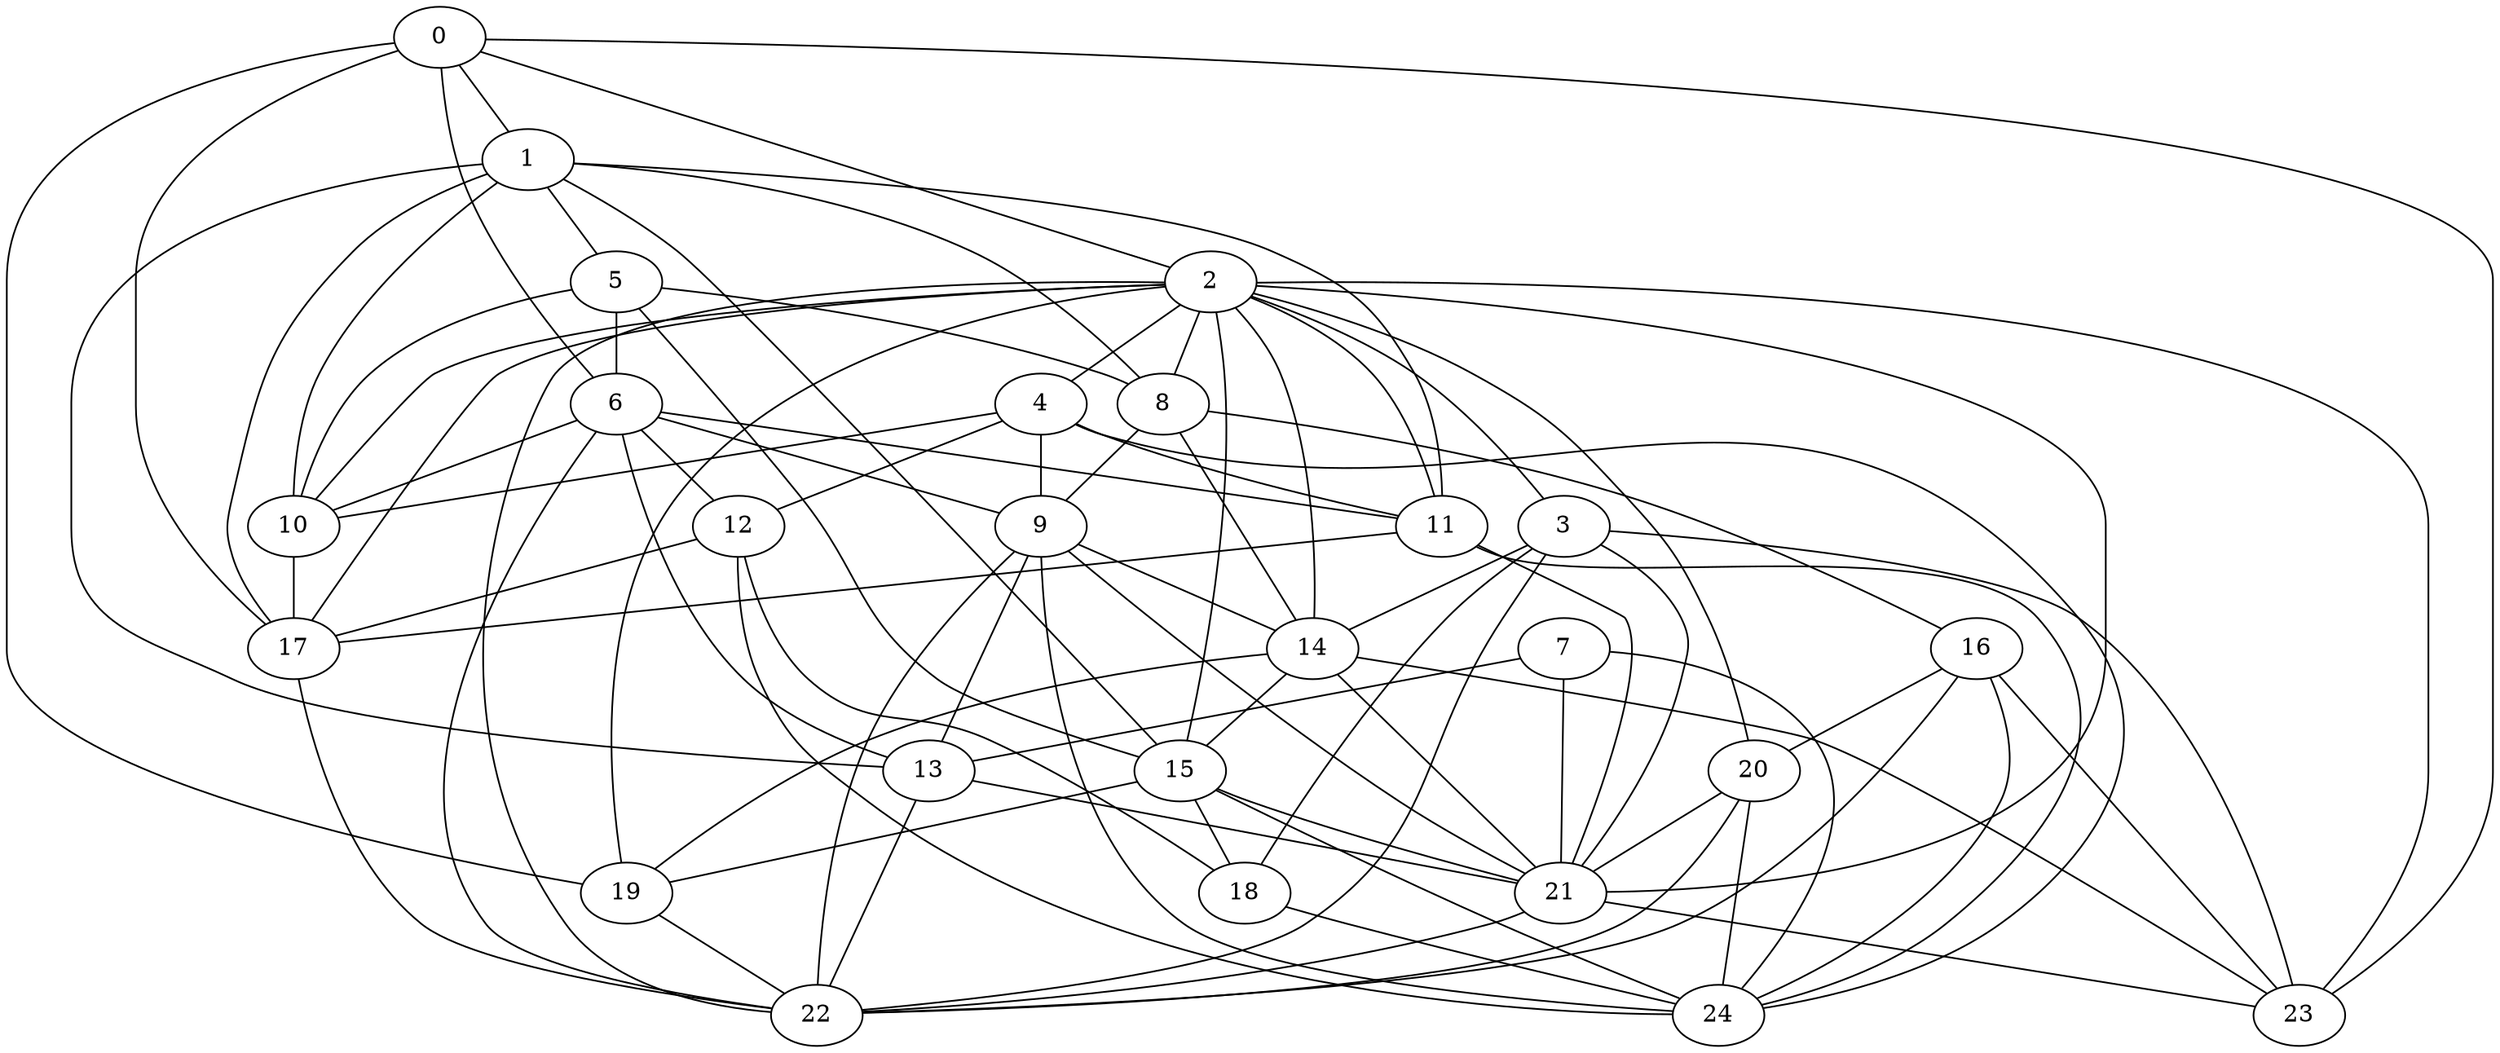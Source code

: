 strict graph "gnp_random_graph(25,0.25)" {
0;
1;
2;
3;
4;
5;
6;
7;
8;
9;
10;
11;
12;
13;
14;
15;
16;
17;
18;
19;
20;
21;
22;
23;
24;
0 -- 1  [is_available=True, prob="1.0"];
0 -- 2  [is_available=True, prob="0.978253818167"];
0 -- 6  [is_available=True, prob="0.864245230321"];
0 -- 17  [is_available=True, prob="0.773092399971"];
0 -- 19  [is_available=True, prob="0.52588650933"];
0 -- 23  [is_available=True, prob="0.478724771277"];
1 -- 5  [is_available=True, prob="0.750208208152"];
1 -- 8  [is_available=True, prob="1.0"];
1 -- 10  [is_available=True, prob="0.981092801519"];
1 -- 11  [is_available=True, prob="1.0"];
1 -- 13  [is_available=True, prob="0.0498871870445"];
1 -- 15  [is_available=True, prob="0.219198858202"];
1 -- 17  [is_available=True, prob="0.777720769837"];
2 -- 3  [is_available=True, prob="0.689697904973"];
2 -- 4  [is_available=True, prob="0.39681619218"];
2 -- 8  [is_available=True, prob="0.705775314767"];
2 -- 10  [is_available=True, prob="0.250618555882"];
2 -- 11  [is_available=True, prob="1.0"];
2 -- 14  [is_available=True, prob="0.437926012539"];
2 -- 15  [is_available=True, prob="0.508205434222"];
2 -- 17  [is_available=True, prob="0.947422173968"];
2 -- 19  [is_available=True, prob="0.649542138471"];
2 -- 20  [is_available=True, prob="0.74232979266"];
2 -- 21  [is_available=True, prob="0.827016876525"];
2 -- 22  [is_available=True, prob="1.0"];
2 -- 23  [is_available=True, prob="0.684533898524"];
3 -- 14  [is_available=True, prob="0.825962107584"];
3 -- 18  [is_available=True, prob="0.772169683147"];
3 -- 21  [is_available=True, prob="0.816670879478"];
3 -- 22  [is_available=True, prob="1.0"];
3 -- 23  [is_available=True, prob="0.404833444537"];
4 -- 9  [is_available=True, prob="0.0823313607719"];
4 -- 10  [is_available=True, prob="0.461136436968"];
4 -- 11  [is_available=True, prob="1.0"];
4 -- 12  [is_available=True, prob="0.0663806212457"];
4 -- 24  [is_available=True, prob="0.545297659583"];
5 -- 8  [is_available=True, prob="0.289766575028"];
5 -- 10  [is_available=True, prob="0.828758106442"];
5 -- 6  [is_available=True, prob="0.997404504114"];
5 -- 15  [is_available=True, prob="0.0542025066596"];
6 -- 9  [is_available=True, prob="0.771790587053"];
6 -- 10  [is_available=True, prob="0.173168591692"];
6 -- 11  [is_available=True, prob="0.387362701806"];
6 -- 12  [is_available=True, prob="0.160498134773"];
6 -- 13  [is_available=True, prob="0.151919517518"];
6 -- 22  [is_available=True, prob="0.342719259838"];
7 -- 24  [is_available=True, prob="0.86013923508"];
7 -- 13  [is_available=True, prob="0.908487708164"];
7 -- 21  [is_available=True, prob="0.42128402585"];
8 -- 9  [is_available=True, prob="0.279582992086"];
8 -- 14  [is_available=True, prob="1.0"];
8 -- 16  [is_available=True, prob="1.0"];
9 -- 13  [is_available=True, prob="0.834037019637"];
9 -- 14  [is_available=True, prob="0.892691826175"];
9 -- 21  [is_available=True, prob="0.832522192328"];
9 -- 22  [is_available=True, prob="0.240192726505"];
9 -- 24  [is_available=True, prob="0.323653677384"];
10 -- 17  [is_available=True, prob="1.0"];
11 -- 17  [is_available=True, prob="0.100245992496"];
11 -- 21  [is_available=True, prob="0.529691689638"];
11 -- 24  [is_available=True, prob="0.683042483797"];
12 -- 24  [is_available=True, prob="1.0"];
12 -- 17  [is_available=True, prob="1.0"];
12 -- 18  [is_available=True, prob="1.0"];
13 -- 21  [is_available=True, prob="0.260533978081"];
13 -- 22  [is_available=True, prob="0.879772689216"];
14 -- 15  [is_available=True, prob="0.688284572614"];
14 -- 19  [is_available=True, prob="0.520695451618"];
14 -- 21  [is_available=True, prob="1.0"];
14 -- 23  [is_available=True, prob="0.406286504215"];
15 -- 18  [is_available=True, prob="1.0"];
15 -- 19  [is_available=True, prob="0.926808114243"];
15 -- 21  [is_available=True, prob="1.0"];
15 -- 24  [is_available=True, prob="0.851337706755"];
16 -- 24  [is_available=True, prob="0.572715880829"];
16 -- 20  [is_available=True, prob="0.638125908606"];
16 -- 22  [is_available=True, prob="0.328356708954"];
16 -- 23  [is_available=True, prob="0.422780573319"];
17 -- 22  [is_available=True, prob="0.945451929456"];
18 -- 24  [is_available=True, prob="1.0"];
19 -- 22  [is_available=True, prob="0.958097031443"];
20 -- 24  [is_available=True, prob="0.616706531569"];
20 -- 21  [is_available=True, prob="0.0978568215425"];
20 -- 22  [is_available=True, prob="0.726947292227"];
21 -- 22  [is_available=True, prob="1.0"];
21 -- 23  [is_available=True, prob="0.349428610866"];
}

